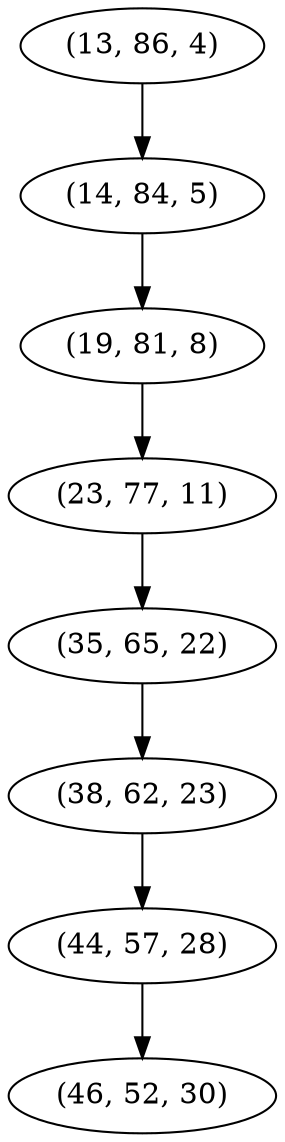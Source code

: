 digraph tree {
    "(13, 86, 4)";
    "(14, 84, 5)";
    "(19, 81, 8)";
    "(23, 77, 11)";
    "(35, 65, 22)";
    "(38, 62, 23)";
    "(44, 57, 28)";
    "(46, 52, 30)";
    "(13, 86, 4)" -> "(14, 84, 5)";
    "(14, 84, 5)" -> "(19, 81, 8)";
    "(19, 81, 8)" -> "(23, 77, 11)";
    "(23, 77, 11)" -> "(35, 65, 22)";
    "(35, 65, 22)" -> "(38, 62, 23)";
    "(38, 62, 23)" -> "(44, 57, 28)";
    "(44, 57, 28)" -> "(46, 52, 30)";
}
